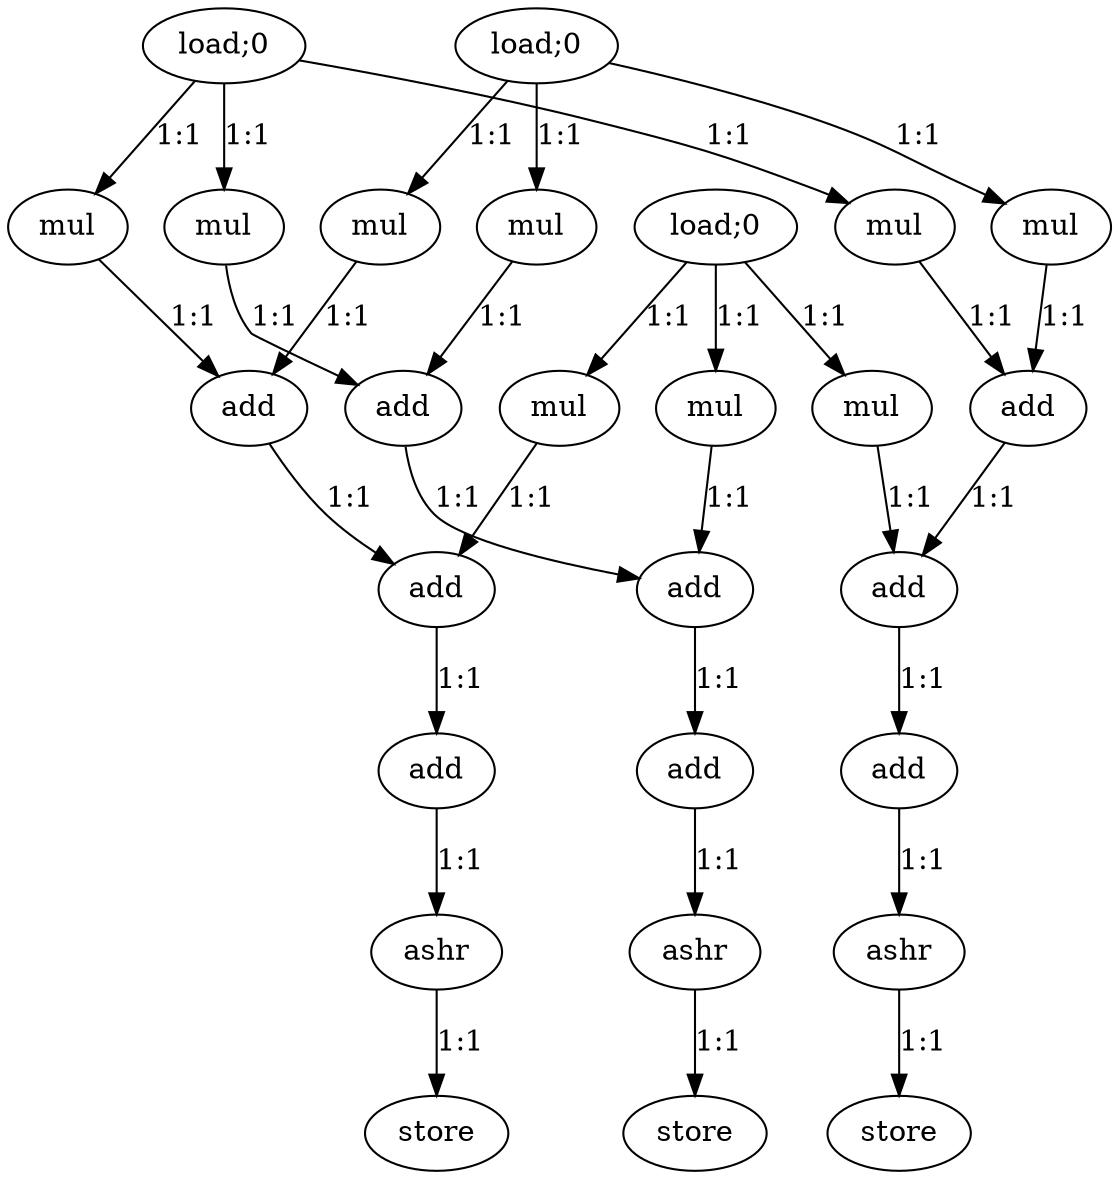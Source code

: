 digraph RGB2YIQ {
  0 [label="load;0"];
  1 [label="load;0"];
  2 [label="mul"];
  3 [label="mul"];
  4 [label="mul"];
  5 [label="mul"];
  6 [label="load;0"];
  7 [label="mul"];
  8 [label="mul"];
  9 [label="add"];
  10 [label="add"];
  11 [label="mul"];
  12 [label="mul"];
  13 [label="mul"];
  14 [label="add"];
  15 [label="add"];
  16 [label="add"];
  17 [label="add"];
  18 [label="add"];
  19 [label="add"];
  20 [label="add"];
  21 [label="ashr"];
  22 [label="ashr"];
  23 [label="ashr"];
  24 [label="store"];
  25 [label="store"];
  26 [label="store"];


  0->2 [label="1:1"];
  0->3 [label="1:1"];
  0->7 [label="1:1"];
  1->4 [label="1:1"];
  1->5 [label="1:1"];
  1->8 [label="1:1"];
  2->9 [label="1:1"];
  3->10 [label="1:1"];
  4->9 [label="1:1"];
  5->10 [label="1:1"];
  6->11 [label="1:1"];
  6->12 [label="1:1"];
  6->13 [label="1:1"];
  7->14 [label="1:1"];
  8->14 [label="1:1"];
  9->15 [label="1:1"];
  10->16 [label="1:1"];
  11->15 [label="1:1"];
  12->16 [label="1:1"];
  13->17 [label="1:1"];
  14->17 [label="1:1"];
  15->18 [label="1:1"];
  16->19 [label="1:1"];
  17->20 [label="1:1"];
  18->21 [label="1:1"];
  19->22 [label="1:1"];
  20->23 [label="1:1"];
  21->24 [label="1:1"];
  22->25 [label="1:1"];
  23->26 [label="1:1"];


}
